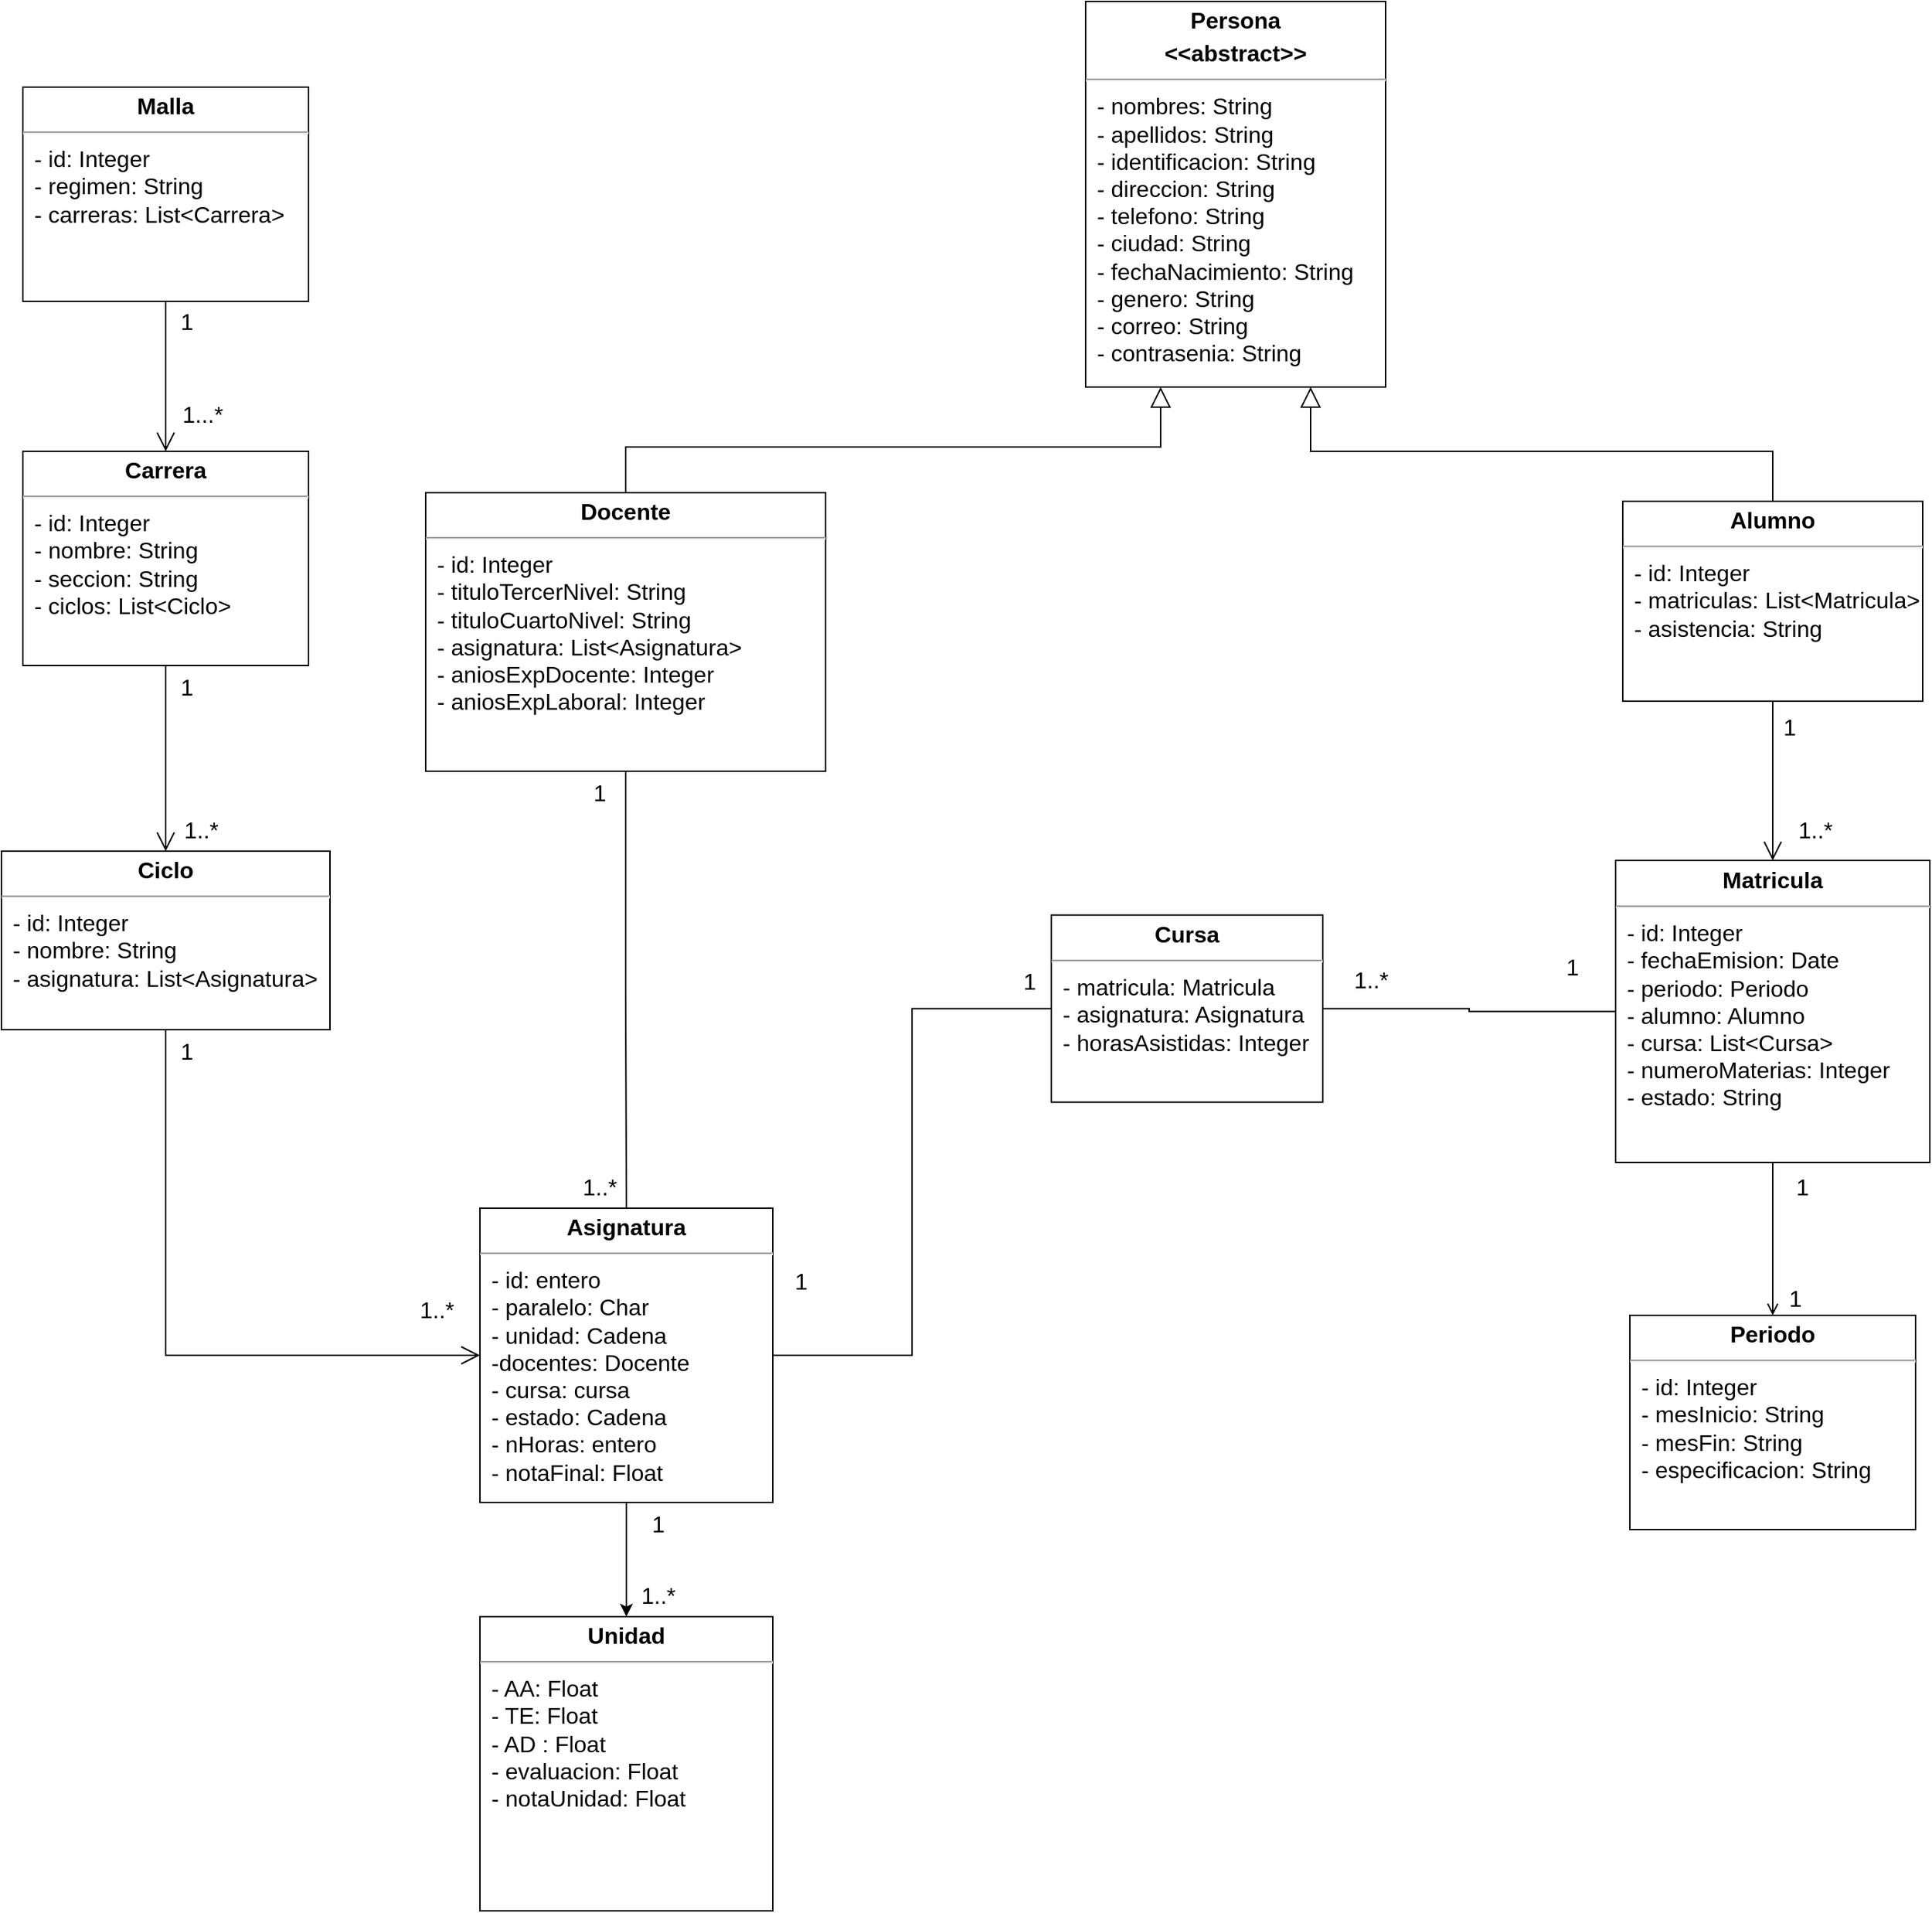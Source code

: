<mxfile version="20.7.4" type="device"><diagram id="j-nWmPFFLAeN0lPUGux8" name="Página-1"><mxGraphModel dx="1257" dy="619" grid="1" gridSize="10" guides="1" tooltips="1" connect="1" arrows="1" fold="1" page="1" pageScale="1" pageWidth="827" pageHeight="1169" math="0" shadow="0"><root><mxCell id="0"/><mxCell id="1" parent="0"/><mxCell id="DvNZ-NrCIyawREHQNAh3-2" value="&lt;p style=&quot;margin: 4px 0px 0px ; text-align: center ; font-size: 16px&quot;&gt;&lt;b&gt;&lt;font style=&quot;font-size: 16px&quot;&gt;Persona&lt;/font&gt;&lt;/b&gt;&lt;/p&gt;&lt;p style=&quot;margin: 4px 0px 0px ; text-align: center ; font-size: 16px&quot;&gt;&lt;b&gt;&amp;lt;&amp;lt;abstract&amp;gt;&amp;gt;&lt;/b&gt;&lt;/p&gt;&lt;hr style=&quot;font-size: 16px&quot;&gt;&lt;p style=&quot;margin: 0px 0px 0px 8px ; font-size: 16px&quot;&gt;&lt;span&gt;- nombres: String&lt;/span&gt;&lt;/p&gt;&lt;p style=&quot;margin: 0px 0px 0px 8px ; font-size: 16px&quot;&gt;- apellidos: String&lt;/p&gt;&lt;p style=&quot;margin: 0px 0px 0px 8px ; font-size: 16px&quot;&gt;- identificacion: String&lt;/p&gt;&lt;p style=&quot;margin: 0px 0px 0px 8px ; font-size: 16px&quot;&gt;- direccion: String&lt;/p&gt;&lt;p style=&quot;margin: 0px 0px 0px 8px ; font-size: 16px&quot;&gt;- telefono: String&lt;/p&gt;&lt;p style=&quot;margin: 0px 0px 0px 8px ; font-size: 16px&quot;&gt;- ciudad: String&lt;/p&gt;&lt;p style=&quot;margin: 0px 0px 0px 8px ; font-size: 16px&quot;&gt;- fechaNacimiento: String&lt;br&gt;&lt;/p&gt;&lt;p style=&quot;margin: 0px 0px 0px 8px ; font-size: 16px&quot;&gt;- genero: String&lt;/p&gt;&lt;p style=&quot;margin: 0px 0px 0px 8px ; font-size: 16px&quot;&gt;- correo: String&lt;/p&gt;&lt;p style=&quot;margin: 0px 0px 0px 8px ; font-size: 16px&quot;&gt;- contrasenia: String&lt;/p&gt;" style="verticalAlign=top;align=left;overflow=fill;fontSize=12;fontFamily=Helvetica;html=1;" parent="1" vertex="1"><mxGeometry x="829" y="49" width="210" height="270" as="geometry"/></mxCell><mxCell id="VkOb1jAAZRIGTjOuw85Y-2" style="edgeStyle=orthogonalEdgeStyle;rounded=0;orthogonalLoop=1;jettySize=auto;html=1;" parent="1" source="DvNZ-NrCIyawREHQNAh3-7" target="VkOb1jAAZRIGTjOuw85Y-1" edge="1"><mxGeometry relative="1" as="geometry"/></mxCell><mxCell id="DvNZ-NrCIyawREHQNAh3-7" value="&lt;p style=&quot;margin: 4px 0px 0px ; text-align: center ; font-size: 16px&quot;&gt;&lt;b&gt;&lt;font style=&quot;vertical-align: inherit&quot;&gt;&lt;font style=&quot;vertical-align: inherit&quot;&gt;Asignatura&lt;/font&gt;&lt;/font&gt;&lt;/b&gt;&lt;/p&gt;&lt;hr style=&quot;font-size: 16px&quot;&gt;&lt;p style=&quot;margin: 0px 0px 0px 8px ; font-size: 16px&quot;&gt;&lt;font style=&quot;vertical-align: inherit&quot;&gt;&lt;font style=&quot;vertical-align: inherit&quot;&gt;- id: entero&lt;/font&gt;&lt;/font&gt;&lt;/p&gt;&lt;p style=&quot;margin: 0px 0px 0px 8px ; font-size: 16px&quot;&gt;&lt;span&gt;&lt;font style=&quot;vertical-align: inherit&quot;&gt;&lt;font style=&quot;vertical-align: inherit&quot;&gt;- paralelo: Char&lt;/font&gt;&lt;/font&gt;&lt;/span&gt;&lt;br&gt;&lt;/p&gt;&lt;p style=&quot;margin: 0px 0px 0px 8px ; font-size: 16px&quot;&gt;&lt;span&gt;&lt;font style=&quot;vertical-align: inherit&quot;&gt;&lt;font style=&quot;vertical-align: inherit&quot;&gt;- unidad: Cadena&lt;/font&gt;&lt;/font&gt;&lt;/span&gt;&lt;/p&gt;&lt;p style=&quot;margin: 0px 0px 0px 8px ; font-size: 16px&quot;&gt;&lt;font style=&quot;vertical-align: inherit&quot;&gt;&lt;font style=&quot;vertical-align: inherit&quot;&gt;-docentes: Docente&lt;/font&gt;&lt;/font&gt;&lt;/p&gt;&lt;p style=&quot;margin: 0px 0px 0px 8px ; font-size: 16px&quot;&gt;&lt;font style=&quot;vertical-align: inherit&quot;&gt;&lt;font style=&quot;vertical-align: inherit&quot;&gt;- cursa: cursa&lt;/font&gt;&lt;/font&gt;&lt;/p&gt;&lt;p style=&quot;margin: 0px 0px 0px 8px ; font-size: 16px&quot;&gt;&lt;font style=&quot;vertical-align: inherit&quot;&gt;&lt;font style=&quot;vertical-align: inherit&quot;&gt;- estado: Cadena&lt;/font&gt;&lt;/font&gt;&lt;/p&gt;&lt;p style=&quot;margin: 0px 0px 0px 8px ; font-size: 16px&quot;&gt;&lt;font style=&quot;vertical-align: inherit&quot;&gt;&lt;font style=&quot;vertical-align: inherit&quot;&gt;- nHoras: entero&lt;/font&gt;&lt;/font&gt;&lt;/p&gt;&lt;p style=&quot;margin: 0px 0px 0px 8px ; font-size: 16px&quot;&gt;&lt;font style=&quot;vertical-align: inherit&quot;&gt;&lt;font style=&quot;vertical-align: inherit&quot;&gt;- notaFinal: Float&amp;nbsp;&lt;/font&gt;&lt;/font&gt;&lt;/p&gt;" style="verticalAlign=top;align=left;overflow=fill;fontSize=12;fontFamily=Helvetica;html=1;" parent="1" vertex="1"><mxGeometry x="405" y="894" width="205" height="206" as="geometry"/></mxCell><mxCell id="M5KIkAKBlHh75h6vi6zd-1" style="edgeStyle=orthogonalEdgeStyle;rounded=0;orthogonalLoop=1;jettySize=auto;html=1;exitX=0.5;exitY=1;exitDx=0;exitDy=0;entryX=0.5;entryY=0;entryDx=0;entryDy=0;endArrow=open;endFill=0;endSize=11;" parent="1" source="DvNZ-NrCIyawREHQNAh3-8" target="DvNZ-NrCIyawREHQNAh3-9" edge="1"><mxGeometry relative="1" as="geometry"/></mxCell><mxCell id="DvNZ-NrCIyawREHQNAh3-8" value="&lt;p style=&quot;margin: 4px 0px 0px ; text-align: center ; font-size: 16px&quot;&gt;&lt;b&gt;&lt;font style=&quot;font-size: 16px&quot;&gt;Malla&lt;/font&gt;&lt;/b&gt;&lt;/p&gt;&lt;hr style=&quot;font-size: 16px&quot;&gt;&lt;p style=&quot;margin: 0px 0px 0px 8px ; font-size: 16px&quot;&gt;- id: Integer&lt;/p&gt;&lt;p style=&quot;margin: 0px 0px 0px 8px ; font-size: 16px&quot;&gt;- regimen: String&lt;/p&gt;&lt;p style=&quot;margin: 0px 0px 0px 8px ; font-size: 16px&quot;&gt;- carreras: List&amp;lt;Carrera&amp;gt;&lt;/p&gt;" style="verticalAlign=top;align=left;overflow=fill;fontSize=12;fontFamily=Helvetica;html=1;" parent="1" vertex="1"><mxGeometry x="85" y="109" width="200" height="150" as="geometry"/></mxCell><mxCell id="M5KIkAKBlHh75h6vi6zd-3" style="edgeStyle=orthogonalEdgeStyle;rounded=0;orthogonalLoop=1;jettySize=auto;html=1;exitX=0.5;exitY=1;exitDx=0;exitDy=0;endArrow=open;endFill=0;endSize=11;" parent="1" source="DvNZ-NrCIyawREHQNAh3-9" target="M5KIkAKBlHh75h6vi6zd-2" edge="1"><mxGeometry relative="1" as="geometry"/></mxCell><mxCell id="DvNZ-NrCIyawREHQNAh3-9" value="&lt;p style=&quot;margin: 4px 0px 0px ; text-align: center ; font-size: 16px&quot;&gt;&lt;b&gt;Carrera&lt;/b&gt;&lt;/p&gt;&lt;hr style=&quot;font-size: 16px&quot;&gt;&lt;p style=&quot;margin: 0px 0px 0px 8px ; font-size: 16px&quot;&gt;- id: Integer&lt;/p&gt;&lt;p style=&quot;margin: 0px 0px 0px 8px ; font-size: 16px&quot;&gt;- nombre: String&lt;/p&gt;&lt;p style=&quot;margin: 0px 0px 0px 8px ; font-size: 16px&quot;&gt;- seccion: String&lt;/p&gt;&lt;p style=&quot;margin: 0px 0px 0px 8px ; font-size: 16px&quot;&gt;- ciclos: List&amp;lt;Ciclo&amp;gt;&lt;/p&gt;" style="verticalAlign=top;align=left;overflow=fill;fontSize=12;fontFamily=Helvetica;html=1;" parent="1" vertex="1"><mxGeometry x="85" y="364" width="200" height="150" as="geometry"/></mxCell><mxCell id="nR4el9tw99UENmz8jfJ2-2" style="edgeStyle=orthogonalEdgeStyle;rounded=0;orthogonalLoop=1;jettySize=auto;html=1;exitX=0.5;exitY=1;exitDx=0;exitDy=0;entryX=0;entryY=0.5;entryDx=0;entryDy=0;endArrow=open;endFill=0;endSize=11;" parent="1" source="M5KIkAKBlHh75h6vi6zd-2" target="DvNZ-NrCIyawREHQNAh3-7" edge="1"><mxGeometry relative="1" as="geometry"/></mxCell><mxCell id="M5KIkAKBlHh75h6vi6zd-2" value="&lt;p style=&quot;margin: 4px 0px 0px ; text-align: center ; font-size: 16px&quot;&gt;&lt;b&gt;Ciclo&lt;/b&gt;&lt;/p&gt;&lt;hr style=&quot;font-size: 16px&quot;&gt;&lt;p style=&quot;margin: 0px 0px 0px 8px ; font-size: 16px&quot;&gt;- id: Integer&lt;/p&gt;&lt;p style=&quot;margin: 0px 0px 0px 8px ; font-size: 16px&quot;&gt;- nombre: String&lt;/p&gt;&lt;p style=&quot;margin: 0px 0px 0px 8px ; font-size: 16px&quot;&gt;- asignatura: List&amp;lt;Asignatura&amp;gt;&lt;/p&gt;" style="verticalAlign=top;align=left;overflow=fill;fontSize=12;fontFamily=Helvetica;html=1;" parent="1" vertex="1"><mxGeometry x="70" y="644" width="230" height="125" as="geometry"/></mxCell><mxCell id="M5KIkAKBlHh75h6vi6zd-9" style="edgeStyle=orthogonalEdgeStyle;rounded=0;orthogonalLoop=1;jettySize=auto;html=1;exitX=0.5;exitY=0;exitDx=0;exitDy=0;entryX=0.75;entryY=1;entryDx=0;entryDy=0;endArrow=block;endFill=0;endSize=12;" parent="1" source="M5KIkAKBlHh75h6vi6zd-4" target="DvNZ-NrCIyawREHQNAh3-2" edge="1"><mxGeometry relative="1" as="geometry"/></mxCell><mxCell id="nR4el9tw99UENmz8jfJ2-5" style="edgeStyle=orthogonalEdgeStyle;rounded=0;orthogonalLoop=1;jettySize=auto;html=1;exitX=0.5;exitY=1;exitDx=0;exitDy=0;entryX=0.5;entryY=0;entryDx=0;entryDy=0;endArrow=open;endFill=0;endSize=11;" parent="1" source="M5KIkAKBlHh75h6vi6zd-4" target="M5KIkAKBlHh75h6vi6zd-12" edge="1"><mxGeometry relative="1" as="geometry"/></mxCell><mxCell id="M5KIkAKBlHh75h6vi6zd-4" value="&lt;p style=&quot;margin: 4px 0px 0px ; text-align: center ; font-size: 16px&quot;&gt;&lt;b&gt;&lt;font style=&quot;font-size: 16px&quot;&gt;Alumno&lt;/font&gt;&lt;/b&gt;&lt;/p&gt;&lt;hr style=&quot;font-size: 16px&quot;&gt;&lt;p style=&quot;margin: 0px 0px 0px 8px ; font-size: 16px&quot;&gt;- id: Integer&lt;/p&gt;&lt;p style=&quot;margin: 0px 0px 0px 8px ; font-size: 16px&quot;&gt;- matriculas: List&amp;lt;Matricula&amp;gt;&lt;/p&gt;&lt;p style=&quot;margin: 0px 0px 0px 8px ; font-size: 16px&quot;&gt;- asistencia: String&lt;/p&gt;" style="verticalAlign=top;align=left;overflow=fill;fontSize=12;fontFamily=Helvetica;html=1;" parent="1" vertex="1"><mxGeometry x="1205" y="399" width="210" height="140" as="geometry"/></mxCell><mxCell id="M5KIkAKBlHh75h6vi6zd-8" style="edgeStyle=orthogonalEdgeStyle;rounded=0;orthogonalLoop=1;jettySize=auto;html=1;exitX=0.5;exitY=0;exitDx=0;exitDy=0;entryX=0.25;entryY=1;entryDx=0;entryDy=0;endArrow=block;endFill=0;endSize=12;" parent="1" source="M5KIkAKBlHh75h6vi6zd-5" target="DvNZ-NrCIyawREHQNAh3-2" edge="1"><mxGeometry relative="1" as="geometry"/></mxCell><mxCell id="nR4el9tw99UENmz8jfJ2-3" style="edgeStyle=orthogonalEdgeStyle;rounded=0;orthogonalLoop=1;jettySize=auto;html=1;exitX=0.5;exitY=1;exitDx=0;exitDy=0;entryX=0.5;entryY=0;entryDx=0;entryDy=0;endArrow=none;endFill=0;" parent="1" source="M5KIkAKBlHh75h6vi6zd-5" target="DvNZ-NrCIyawREHQNAh3-7" edge="1"><mxGeometry relative="1" as="geometry"/></mxCell><mxCell id="M5KIkAKBlHh75h6vi6zd-5" value="&lt;p style=&quot;margin: 4px 0px 0px ; text-align: center ; font-size: 16px&quot;&gt;&lt;b&gt;Docente&lt;/b&gt;&lt;/p&gt;&lt;hr style=&quot;font-size: 16px&quot;&gt;&lt;p style=&quot;margin: 0px 0px 0px 8px ; font-size: 16px&quot;&gt;- id: Integer&lt;/p&gt;&lt;p style=&quot;margin: 0px 0px 0px 8px ; font-size: 16px&quot;&gt;- tituloTercerNivel: String&lt;/p&gt;&lt;p style=&quot;margin: 0px 0px 0px 8px ; font-size: 16px&quot;&gt;- tituloCuartoNivel: String&lt;/p&gt;&lt;p style=&quot;margin: 0px 0px 0px 8px ; font-size: 16px&quot;&gt;- asignatura: List&amp;lt;Asignatura&amp;gt;&lt;/p&gt;&lt;p style=&quot;margin: 0px 0px 0px 8px ; font-size: 16px&quot;&gt;- aniosExpDocente: Integer&lt;/p&gt;&lt;p style=&quot;margin: 0px 0px 0px 8px ; font-size: 16px&quot;&gt;- aniosExpLaboral: Integer&lt;/p&gt;" style="verticalAlign=top;align=left;overflow=fill;fontSize=12;fontFamily=Helvetica;html=1;" parent="1" vertex="1"><mxGeometry x="367" y="393" width="280" height="195" as="geometry"/></mxCell><mxCell id="nR4el9tw99UENmz8jfJ2-6" style="edgeStyle=orthogonalEdgeStyle;rounded=0;orthogonalLoop=1;jettySize=auto;html=1;exitX=0.5;exitY=1;exitDx=0;exitDy=0;entryX=0.5;entryY=0;entryDx=0;entryDy=0;endArrow=open;endFill=0;startArrow=none;startFill=0;startSize=11;" parent="1" source="M5KIkAKBlHh75h6vi6zd-12" target="UE4JMvJBwic0vmkGtRw9-1" edge="1"><mxGeometry relative="1" as="geometry"/></mxCell><mxCell id="M5KIkAKBlHh75h6vi6zd-12" value="&lt;p style=&quot;margin: 4px 0px 0px ; text-align: center ; font-size: 16px&quot;&gt;&lt;b&gt;&lt;font style=&quot;font-size: 16px&quot;&gt;Matricula&lt;/font&gt;&lt;/b&gt;&lt;/p&gt;&lt;hr style=&quot;font-size: 16px&quot;&gt;&lt;p style=&quot;margin: 0px 0px 0px 8px ; font-size: 16px&quot;&gt;- id: Integer&lt;/p&gt;&lt;p style=&quot;margin: 0px 0px 0px 8px ; font-size: 16px&quot;&gt;- fechaEmision: Date&lt;/p&gt;&lt;p style=&quot;margin: 0px 0px 0px 8px ; font-size: 16px&quot;&gt;- periodo: Periodo&lt;/p&gt;&lt;p style=&quot;margin: 0px 0px 0px 8px ; font-size: 16px&quot;&gt;- alumno: Alumno&lt;/p&gt;&lt;p style=&quot;margin: 0px 0px 0px 8px ; font-size: 16px&quot;&gt;- cursa: List&amp;lt;Cursa&amp;gt;&lt;/p&gt;&lt;p style=&quot;margin: 0px 0px 0px 8px ; font-size: 16px&quot;&gt;- numeroMaterias: Integer&lt;br&gt;&lt;/p&gt;&lt;p style=&quot;margin: 0px 0px 0px 8px ; font-size: 16px&quot;&gt;- estado: String&lt;/p&gt;" style="verticalAlign=top;align=left;overflow=fill;fontSize=12;fontFamily=Helvetica;html=1;" parent="1" vertex="1"><mxGeometry x="1200" y="650.5" width="220" height="211.5" as="geometry"/></mxCell><mxCell id="M5KIkAKBlHh75h6vi6zd-29" value="&lt;font style=&quot;font-size: 16px&quot;&gt;1&lt;/font&gt;" style="text;html=1;strokeColor=none;fillColor=none;align=center;verticalAlign=middle;whiteSpace=wrap;rounded=0;" parent="1" vertex="1"><mxGeometry x="170" y="514" width="60" height="30" as="geometry"/></mxCell><mxCell id="M5KIkAKBlHh75h6vi6zd-31" value="&lt;font style=&quot;font-size: 16px&quot;&gt;1..*&lt;/font&gt;" style="text;html=1;strokeColor=none;fillColor=none;align=center;verticalAlign=middle;whiteSpace=wrap;rounded=0;" parent="1" vertex="1"><mxGeometry x="180" y="614" width="60" height="30" as="geometry"/></mxCell><mxCell id="M5KIkAKBlHh75h6vi6zd-32" value="&lt;font style=&quot;font-size: 16px&quot;&gt;1&lt;/font&gt;" style="text;html=1;strokeColor=none;fillColor=none;align=center;verticalAlign=middle;whiteSpace=wrap;rounded=0;" parent="1" vertex="1"><mxGeometry x="170" y="769" width="60" height="30" as="geometry"/></mxCell><mxCell id="M5KIkAKBlHh75h6vi6zd-33" value="&lt;font style=&quot;font-size: 16px&quot;&gt;1..*&lt;/font&gt;" style="text;html=1;strokeColor=none;fillColor=none;align=center;verticalAlign=middle;whiteSpace=wrap;rounded=0;" parent="1" vertex="1"><mxGeometry x="345" y="950" width="60" height="30" as="geometry"/></mxCell><mxCell id="UE4JMvJBwic0vmkGtRw9-1" value="&lt;p style=&quot;margin: 4px 0px 0px ; text-align: center ; font-size: 16px&quot;&gt;&lt;b&gt;&lt;font style=&quot;font-size: 16px&quot;&gt;Periodo&lt;/font&gt;&lt;/b&gt;&lt;/p&gt;&lt;hr style=&quot;font-size: 16px&quot;&gt;&lt;p style=&quot;margin: 0px 0px 0px 8px ; font-size: 16px&quot;&gt;- id: Integer&lt;/p&gt;&lt;p style=&quot;margin: 0px 0px 0px 8px ; font-size: 16px&quot;&gt;- mesInicio: String&lt;br&gt;&lt;/p&gt;&lt;p style=&quot;margin: 0px 0px 0px 8px ; font-size: 16px&quot;&gt;- mesFin: String&lt;/p&gt;&lt;p style=&quot;margin: 0px 0px 0px 8px ; font-size: 16px&quot;&gt;- especificacion: String&lt;/p&gt;" style="verticalAlign=top;align=left;overflow=fill;fontSize=12;fontFamily=Helvetica;html=1;" parent="1" vertex="1"><mxGeometry x="1210" y="969" width="200" height="150" as="geometry"/></mxCell><mxCell id="UE4JMvJBwic0vmkGtRw9-5" value="&lt;font style=&quot;font-size: 16px&quot;&gt;1&lt;/font&gt;" style="text;html=1;strokeColor=none;fillColor=none;align=center;verticalAlign=middle;whiteSpace=wrap;rounded=0;" parent="1" vertex="1"><mxGeometry x="459" y="588" width="60" height="30" as="geometry"/></mxCell><mxCell id="UE4JMvJBwic0vmkGtRw9-6" value="&lt;font style=&quot;font-size: 16px&quot;&gt;1..*&lt;/font&gt;" style="text;html=1;strokeColor=none;fillColor=none;align=center;verticalAlign=middle;whiteSpace=wrap;rounded=0;" parent="1" vertex="1"><mxGeometry x="459" y="864" width="60" height="30" as="geometry"/></mxCell><mxCell id="nR4el9tw99UENmz8jfJ2-7" value="&lt;font style=&quot;font-size: 16px&quot;&gt;1&lt;/font&gt;" style="text;html=1;strokeColor=none;fillColor=none;align=center;verticalAlign=middle;whiteSpace=wrap;rounded=0;" parent="1" vertex="1"><mxGeometry x="1292" y="542" width="60" height="30" as="geometry"/></mxCell><mxCell id="nR4el9tw99UENmz8jfJ2-8" value="&lt;font style=&quot;font-size: 16px&quot;&gt;1..*&lt;/font&gt;" style="text;html=1;strokeColor=none;fillColor=none;align=center;verticalAlign=middle;whiteSpace=wrap;rounded=0;" parent="1" vertex="1"><mxGeometry x="1310" y="614" width="60" height="30" as="geometry"/></mxCell><mxCell id="nR4el9tw99UENmz8jfJ2-9" value="&lt;font style=&quot;font-size: 16px&quot;&gt;1&lt;/font&gt;" style="text;html=1;strokeColor=none;fillColor=none;align=center;verticalAlign=middle;whiteSpace=wrap;rounded=0;" parent="1" vertex="1"><mxGeometry x="1296" y="941.5" width="60" height="30" as="geometry"/></mxCell><mxCell id="nR4el9tw99UENmz8jfJ2-11" style="edgeStyle=orthogonalEdgeStyle;rounded=0;orthogonalLoop=1;jettySize=auto;html=1;exitX=1;exitY=0.5;exitDx=0;exitDy=0;endArrow=none;endFill=0;startArrow=none;startFill=0;startSize=11;" parent="1" source="nR4el9tw99UENmz8jfJ2-10" target="M5KIkAKBlHh75h6vi6zd-12" edge="1"><mxGeometry relative="1" as="geometry"/></mxCell><mxCell id="nR4el9tw99UENmz8jfJ2-12" style="edgeStyle=orthogonalEdgeStyle;rounded=0;orthogonalLoop=1;jettySize=auto;html=1;exitX=0;exitY=0.5;exitDx=0;exitDy=0;entryX=1;entryY=0.5;entryDx=0;entryDy=0;endArrow=none;endFill=0;startSize=12;sourcePerimeterSpacing=4;endSize=11;" parent="1" source="nR4el9tw99UENmz8jfJ2-10" target="DvNZ-NrCIyawREHQNAh3-7" edge="1"><mxGeometry relative="1" as="geometry"/></mxCell><mxCell id="nR4el9tw99UENmz8jfJ2-10" value="&lt;p style=&quot;margin: 4px 0px 0px ; text-align: center ; font-size: 16px&quot;&gt;&lt;b&gt;&lt;font style=&quot;font-size: 16px&quot;&gt;Cursa&lt;/font&gt;&lt;/b&gt;&lt;/p&gt;&lt;hr style=&quot;font-size: 16px&quot;&gt;&lt;p style=&quot;margin: 0px 0px 0px 8px ; font-size: 16px&quot;&gt;- matricula: Matricula&lt;/p&gt;&lt;p style=&quot;margin: 0px 0px 0px 8px ; font-size: 16px&quot;&gt;- asignatura: Asignatura&lt;/p&gt;&lt;p style=&quot;margin: 0px 0px 0px 8px ; font-size: 16px&quot;&gt;- horasAsistidas: Integer&lt;/p&gt;" style="verticalAlign=top;align=left;overflow=fill;fontSize=12;fontFamily=Helvetica;html=1;" parent="1" vertex="1"><mxGeometry x="805" y="688.75" width="190" height="131" as="geometry"/></mxCell><mxCell id="nR4el9tw99UENmz8jfJ2-13" value="&lt;font style=&quot;font-size: 16px&quot;&gt;1&lt;/font&gt;" style="text;html=1;strokeColor=none;fillColor=none;align=center;verticalAlign=middle;whiteSpace=wrap;rounded=0;" parent="1" vertex="1"><mxGeometry x="1140" y="710" width="60" height="30" as="geometry"/></mxCell><mxCell id="nR4el9tw99UENmz8jfJ2-14" value="&lt;font style=&quot;font-size: 16px&quot;&gt;1..*&lt;/font&gt;" style="text;html=1;strokeColor=none;fillColor=none;align=center;verticalAlign=middle;whiteSpace=wrap;rounded=0;" parent="1" vertex="1"><mxGeometry x="999" y="719" width="60" height="30" as="geometry"/></mxCell><mxCell id="nR4el9tw99UENmz8jfJ2-19" value="&lt;font style=&quot;font-size: 16px&quot;&gt;1&lt;/font&gt;" style="text;html=1;strokeColor=none;fillColor=none;align=center;verticalAlign=middle;whiteSpace=wrap;rounded=0;" parent="1" vertex="1"><mxGeometry x="1301" y="864" width="60" height="30" as="geometry"/></mxCell><mxCell id="nR4el9tw99UENmz8jfJ2-20" value="&lt;font style=&quot;font-size: 16px&quot;&gt;1&lt;/font&gt;" style="text;html=1;strokeColor=none;fillColor=none;align=center;verticalAlign=middle;whiteSpace=wrap;rounded=0;" parent="1" vertex="1"><mxGeometry x="760" y="720" width="60" height="30" as="geometry"/></mxCell><mxCell id="nR4el9tw99UENmz8jfJ2-21" value="&lt;span style=&quot;font-size: 16px&quot;&gt;1&lt;/span&gt;" style="text;html=1;strokeColor=none;fillColor=none;align=center;verticalAlign=middle;whiteSpace=wrap;rounded=0;" parent="1" vertex="1"><mxGeometry x="600" y="930" width="60" height="30" as="geometry"/></mxCell><mxCell id="0Np2nf6LMEM8f-ZEiZLj-1" value="&lt;font style=&quot;font-size: 16px&quot;&gt;1&lt;/font&gt;" style="text;html=1;strokeColor=none;fillColor=none;align=center;verticalAlign=middle;whiteSpace=wrap;rounded=0;" parent="1" vertex="1"><mxGeometry x="170" y="258" width="60" height="30" as="geometry"/></mxCell><mxCell id="0Np2nf6LMEM8f-ZEiZLj-2" value="&lt;font style=&quot;font-size: 16px&quot;&gt;1...*&lt;/font&gt;" style="text;html=1;strokeColor=none;fillColor=none;align=center;verticalAlign=middle;whiteSpace=wrap;rounded=0;" parent="1" vertex="1"><mxGeometry x="181" y="323" width="60" height="30" as="geometry"/></mxCell><mxCell id="VkOb1jAAZRIGTjOuw85Y-1" value="&lt;p style=&quot;margin: 4px 0px 0px ; text-align: center ; font-size: 16px&quot;&gt;&lt;b&gt;Unidad&lt;/b&gt;&lt;/p&gt;&lt;hr style=&quot;font-size: 16px&quot;&gt;&lt;p style=&quot;margin: 0px 0px 0px 8px ; font-size: 16px&quot;&gt;&lt;font style=&quot;vertical-align: inherit;&quot;&gt;&lt;font style=&quot;vertical-align: inherit;&quot;&gt;- AA: Float&lt;/font&gt;&lt;/font&gt;&lt;/p&gt;&lt;p style=&quot;margin: 0px 0px 0px 8px ; font-size: 16px&quot;&gt;&lt;span&gt;&lt;font style=&quot;vertical-align: inherit;&quot;&gt;&lt;font style=&quot;vertical-align: inherit;&quot;&gt;- TE: Float&lt;/font&gt;&lt;/font&gt;&lt;/span&gt;&lt;br&gt;&lt;/p&gt;&lt;p style=&quot;margin: 0px 0px 0px 8px ; font-size: 16px&quot;&gt;&lt;span&gt;&lt;font style=&quot;vertical-align: inherit;&quot;&gt;&lt;font style=&quot;vertical-align: inherit;&quot;&gt;- AD : Float&lt;/font&gt;&lt;/font&gt;&lt;/span&gt;&lt;/p&gt;&lt;p style=&quot;margin: 0px 0px 0px 8px ; font-size: 16px&quot;&gt;&lt;span&gt;&lt;font style=&quot;vertical-align: inherit;&quot;&gt;&lt;font style=&quot;vertical-align: inherit;&quot;&gt;- evaluacion: Float&lt;/font&gt;&lt;/font&gt;&lt;/span&gt;&lt;/p&gt;&lt;p style=&quot;margin: 0px 0px 0px 8px ; font-size: 16px&quot;&gt;&lt;span&gt;&lt;font style=&quot;vertical-align: inherit;&quot;&gt;&lt;font style=&quot;vertical-align: inherit;&quot;&gt;- notaUnidad: Float&lt;/font&gt;&lt;/font&gt;&lt;/span&gt;&lt;/p&gt;" style="verticalAlign=top;align=left;overflow=fill;fontSize=12;fontFamily=Helvetica;html=1;" parent="1" vertex="1"><mxGeometry x="405" y="1180" width="205" height="206" as="geometry"/></mxCell><mxCell id="VkOb1jAAZRIGTjOuw85Y-3" value="&lt;span style=&quot;font-size: 16px&quot;&gt;1&lt;/span&gt;" style="text;html=1;strokeColor=none;fillColor=none;align=center;verticalAlign=middle;whiteSpace=wrap;rounded=0;" parent="1" vertex="1"><mxGeometry x="500" y="1100" width="60" height="30" as="geometry"/></mxCell><mxCell id="VkOb1jAAZRIGTjOuw85Y-4" value="&lt;span style=&quot;font-size: 16px&quot;&gt;1..*&lt;/span&gt;" style="text;html=1;strokeColor=none;fillColor=none;align=center;verticalAlign=middle;whiteSpace=wrap;rounded=0;" parent="1" vertex="1"><mxGeometry x="500" y="1150" width="60" height="30" as="geometry"/></mxCell></root></mxGraphModel></diagram></mxfile>